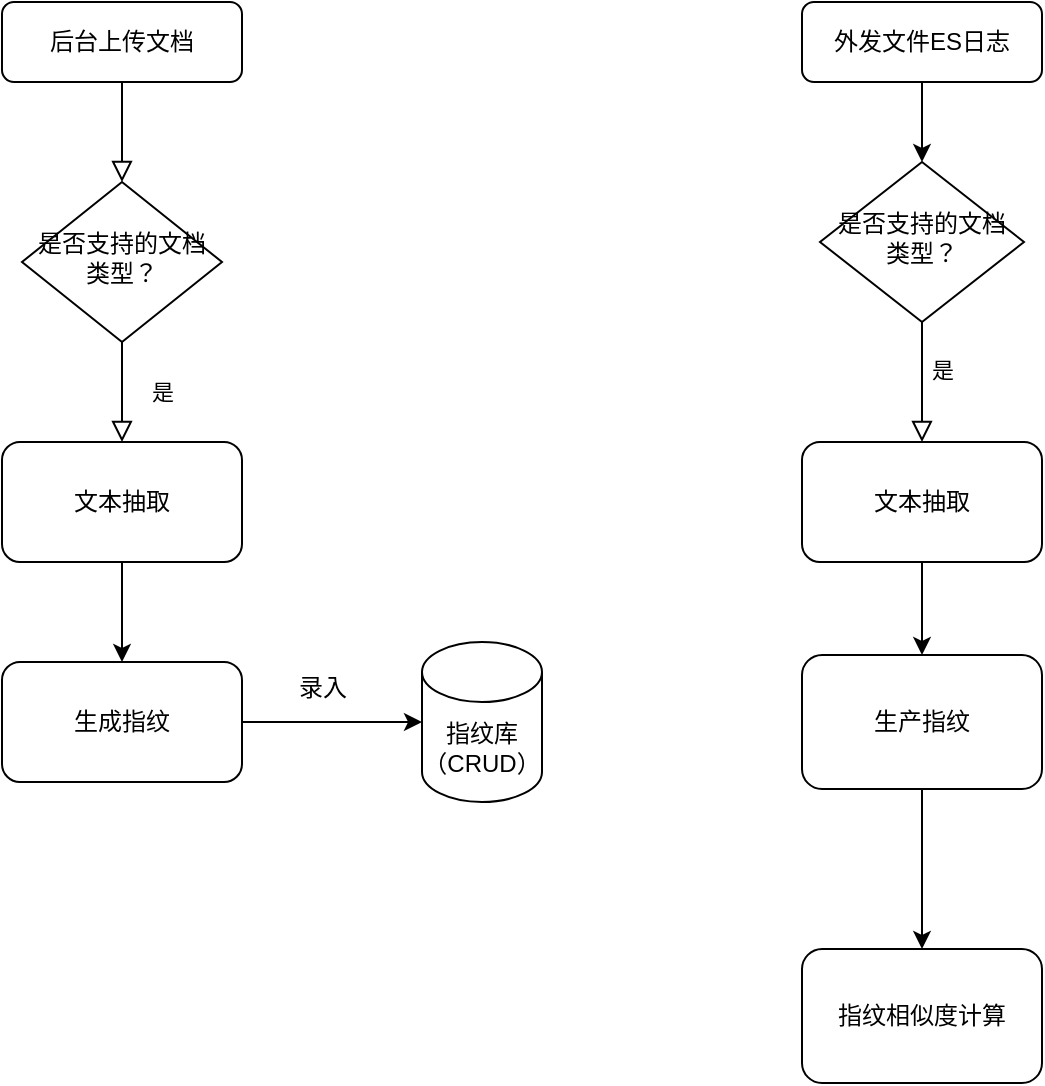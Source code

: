 <mxfile version="21.6.9" type="github">
  <diagram id="C5RBs43oDa-KdzZeNtuy" name="Page-1">
    <mxGraphModel dx="954" dy="623" grid="1" gridSize="10" guides="1" tooltips="1" connect="1" arrows="1" fold="1" page="1" pageScale="1" pageWidth="827" pageHeight="1169" math="0" shadow="0">
      <root>
        <mxCell id="WIyWlLk6GJQsqaUBKTNV-0" />
        <mxCell id="WIyWlLk6GJQsqaUBKTNV-1" parent="WIyWlLk6GJQsqaUBKTNV-0" />
        <mxCell id="WIyWlLk6GJQsqaUBKTNV-2" value="" style="rounded=0;html=1;jettySize=auto;orthogonalLoop=1;fontSize=11;endArrow=block;endFill=0;endSize=8;strokeWidth=1;shadow=0;labelBackgroundColor=none;edgeStyle=orthogonalEdgeStyle;" parent="WIyWlLk6GJQsqaUBKTNV-1" source="WIyWlLk6GJQsqaUBKTNV-3" target="WIyWlLk6GJQsqaUBKTNV-6" edge="1">
          <mxGeometry relative="1" as="geometry" />
        </mxCell>
        <mxCell id="WIyWlLk6GJQsqaUBKTNV-3" value="后台上传文档" style="rounded=1;whiteSpace=wrap;html=1;fontSize=12;glass=0;strokeWidth=1;shadow=0;" parent="WIyWlLk6GJQsqaUBKTNV-1" vertex="1">
          <mxGeometry x="160" y="80" width="120" height="40" as="geometry" />
        </mxCell>
        <mxCell id="WIyWlLk6GJQsqaUBKTNV-4" value="是" style="rounded=0;html=1;jettySize=auto;orthogonalLoop=1;fontSize=11;endArrow=block;endFill=0;endSize=8;strokeWidth=1;shadow=0;labelBackgroundColor=none;edgeStyle=orthogonalEdgeStyle;entryX=0.5;entryY=0;entryDx=0;entryDy=0;" parent="WIyWlLk6GJQsqaUBKTNV-1" source="WIyWlLk6GJQsqaUBKTNV-6" target="03ZiKXTGddsZCKTFYLVF-0" edge="1">
          <mxGeometry y="20" relative="1" as="geometry">
            <mxPoint as="offset" />
          </mxGeometry>
        </mxCell>
        <mxCell id="WIyWlLk6GJQsqaUBKTNV-6" value="是否支持的文档类型？" style="rhombus;whiteSpace=wrap;html=1;shadow=0;fontFamily=Helvetica;fontSize=12;align=center;strokeWidth=1;spacing=6;spacingTop=-4;" parent="WIyWlLk6GJQsqaUBKTNV-1" vertex="1">
          <mxGeometry x="170" y="170" width="100" height="80" as="geometry" />
        </mxCell>
        <mxCell id="03ZiKXTGddsZCKTFYLVF-56" value="" style="edgeStyle=orthogonalEdgeStyle;rounded=0;orthogonalLoop=1;jettySize=auto;html=1;" edge="1" parent="WIyWlLk6GJQsqaUBKTNV-1" source="WIyWlLk6GJQsqaUBKTNV-11" target="03ZiKXTGddsZCKTFYLVF-55">
          <mxGeometry relative="1" as="geometry" />
        </mxCell>
        <mxCell id="WIyWlLk6GJQsqaUBKTNV-11" value="生产指纹" style="rounded=1;whiteSpace=wrap;html=1;fontSize=12;glass=0;strokeWidth=1;shadow=0;" parent="WIyWlLk6GJQsqaUBKTNV-1" vertex="1">
          <mxGeometry x="560" y="406.5" width="120" height="67" as="geometry" />
        </mxCell>
        <mxCell id="03ZiKXTGddsZCKTFYLVF-2" value="" style="edgeStyle=orthogonalEdgeStyle;rounded=0;orthogonalLoop=1;jettySize=auto;html=1;entryX=0.5;entryY=0;entryDx=0;entryDy=0;" edge="1" parent="WIyWlLk6GJQsqaUBKTNV-1" source="03ZiKXTGddsZCKTFYLVF-0" target="03ZiKXTGddsZCKTFYLVF-3">
          <mxGeometry relative="1" as="geometry" />
        </mxCell>
        <mxCell id="03ZiKXTGddsZCKTFYLVF-0" value="文本抽取" style="rounded=1;whiteSpace=wrap;html=1;" vertex="1" parent="WIyWlLk6GJQsqaUBKTNV-1">
          <mxGeometry x="160" y="300" width="120" height="60" as="geometry" />
        </mxCell>
        <mxCell id="03ZiKXTGddsZCKTFYLVF-7" value="" style="edgeStyle=orthogonalEdgeStyle;rounded=0;orthogonalLoop=1;jettySize=auto;html=1;" edge="1" parent="WIyWlLk6GJQsqaUBKTNV-1" source="03ZiKXTGddsZCKTFYLVF-3" target="03ZiKXTGddsZCKTFYLVF-6">
          <mxGeometry relative="1" as="geometry" />
        </mxCell>
        <mxCell id="03ZiKXTGddsZCKTFYLVF-3" value="生成指纹" style="rounded=1;whiteSpace=wrap;html=1;" vertex="1" parent="WIyWlLk6GJQsqaUBKTNV-1">
          <mxGeometry x="160" y="410" width="120" height="60" as="geometry" />
        </mxCell>
        <mxCell id="03ZiKXTGddsZCKTFYLVF-17" value="" style="edgeStyle=orthogonalEdgeStyle;rounded=0;orthogonalLoop=1;jettySize=auto;html=1;" edge="1" parent="WIyWlLk6GJQsqaUBKTNV-1" source="03ZiKXTGddsZCKTFYLVF-4" target="03ZiKXTGddsZCKTFYLVF-14">
          <mxGeometry relative="1" as="geometry" />
        </mxCell>
        <mxCell id="03ZiKXTGddsZCKTFYLVF-4" value="外发文件ES日志" style="rounded=1;whiteSpace=wrap;html=1;" vertex="1" parent="WIyWlLk6GJQsqaUBKTNV-1">
          <mxGeometry x="560" y="80" width="120" height="40" as="geometry" />
        </mxCell>
        <mxCell id="03ZiKXTGddsZCKTFYLVF-6" value="指纹库（CRUD）" style="shape=cylinder3;whiteSpace=wrap;html=1;boundedLbl=1;backgroundOutline=1;size=15;" vertex="1" parent="WIyWlLk6GJQsqaUBKTNV-1">
          <mxGeometry x="370" y="400" width="60" height="80" as="geometry" />
        </mxCell>
        <mxCell id="03ZiKXTGddsZCKTFYLVF-12" value="" style="rounded=0;html=1;jettySize=auto;orthogonalLoop=1;fontSize=11;endArrow=block;endFill=0;endSize=8;strokeWidth=1;shadow=0;labelBackgroundColor=none;edgeStyle=orthogonalEdgeStyle;entryX=0.5;entryY=0;entryDx=0;entryDy=0;" edge="1" parent="WIyWlLk6GJQsqaUBKTNV-1" source="03ZiKXTGddsZCKTFYLVF-14" target="03ZiKXTGddsZCKTFYLVF-47">
          <mxGeometry y="20" relative="1" as="geometry">
            <mxPoint as="offset" />
            <mxPoint x="620" y="294" as="targetPoint" />
          </mxGeometry>
        </mxCell>
        <mxCell id="03ZiKXTGddsZCKTFYLVF-38" value="是" style="edgeLabel;html=1;align=center;verticalAlign=middle;resizable=0;points=[];" vertex="1" connectable="0" parent="03ZiKXTGddsZCKTFYLVF-12">
          <mxGeometry x="-0.208" y="1" relative="1" as="geometry">
            <mxPoint x="9" as="offset" />
          </mxGeometry>
        </mxCell>
        <mxCell id="03ZiKXTGddsZCKTFYLVF-14" value="是否支持的文档类型？" style="rhombus;whiteSpace=wrap;html=1;shadow=0;fontFamily=Helvetica;fontSize=12;align=center;strokeWidth=1;spacing=6;spacingTop=-4;" vertex="1" parent="WIyWlLk6GJQsqaUBKTNV-1">
          <mxGeometry x="569" y="160" width="102" height="80" as="geometry" />
        </mxCell>
        <mxCell id="03ZiKXTGddsZCKTFYLVF-24" value="录入" style="text;html=1;align=center;verticalAlign=middle;resizable=0;points=[];autosize=1;strokeColor=none;fillColor=none;" vertex="1" parent="WIyWlLk6GJQsqaUBKTNV-1">
          <mxGeometry x="295" y="408" width="50" height="30" as="geometry" />
        </mxCell>
        <mxCell id="03ZiKXTGddsZCKTFYLVF-50" value="" style="edgeStyle=orthogonalEdgeStyle;rounded=0;orthogonalLoop=1;jettySize=auto;html=1;" edge="1" parent="WIyWlLk6GJQsqaUBKTNV-1" source="03ZiKXTGddsZCKTFYLVF-47" target="WIyWlLk6GJQsqaUBKTNV-11">
          <mxGeometry relative="1" as="geometry" />
        </mxCell>
        <mxCell id="03ZiKXTGddsZCKTFYLVF-47" value="文本抽取" style="rounded=1;whiteSpace=wrap;html=1;" vertex="1" parent="WIyWlLk6GJQsqaUBKTNV-1">
          <mxGeometry x="560" y="300" width="120" height="60" as="geometry" />
        </mxCell>
        <mxCell id="03ZiKXTGddsZCKTFYLVF-55" value="指纹相似度计算" style="rounded=1;whiteSpace=wrap;html=1;fontSize=12;glass=0;strokeWidth=1;shadow=0;" vertex="1" parent="WIyWlLk6GJQsqaUBKTNV-1">
          <mxGeometry x="560" y="553.5" width="120" height="67" as="geometry" />
        </mxCell>
      </root>
    </mxGraphModel>
  </diagram>
</mxfile>
